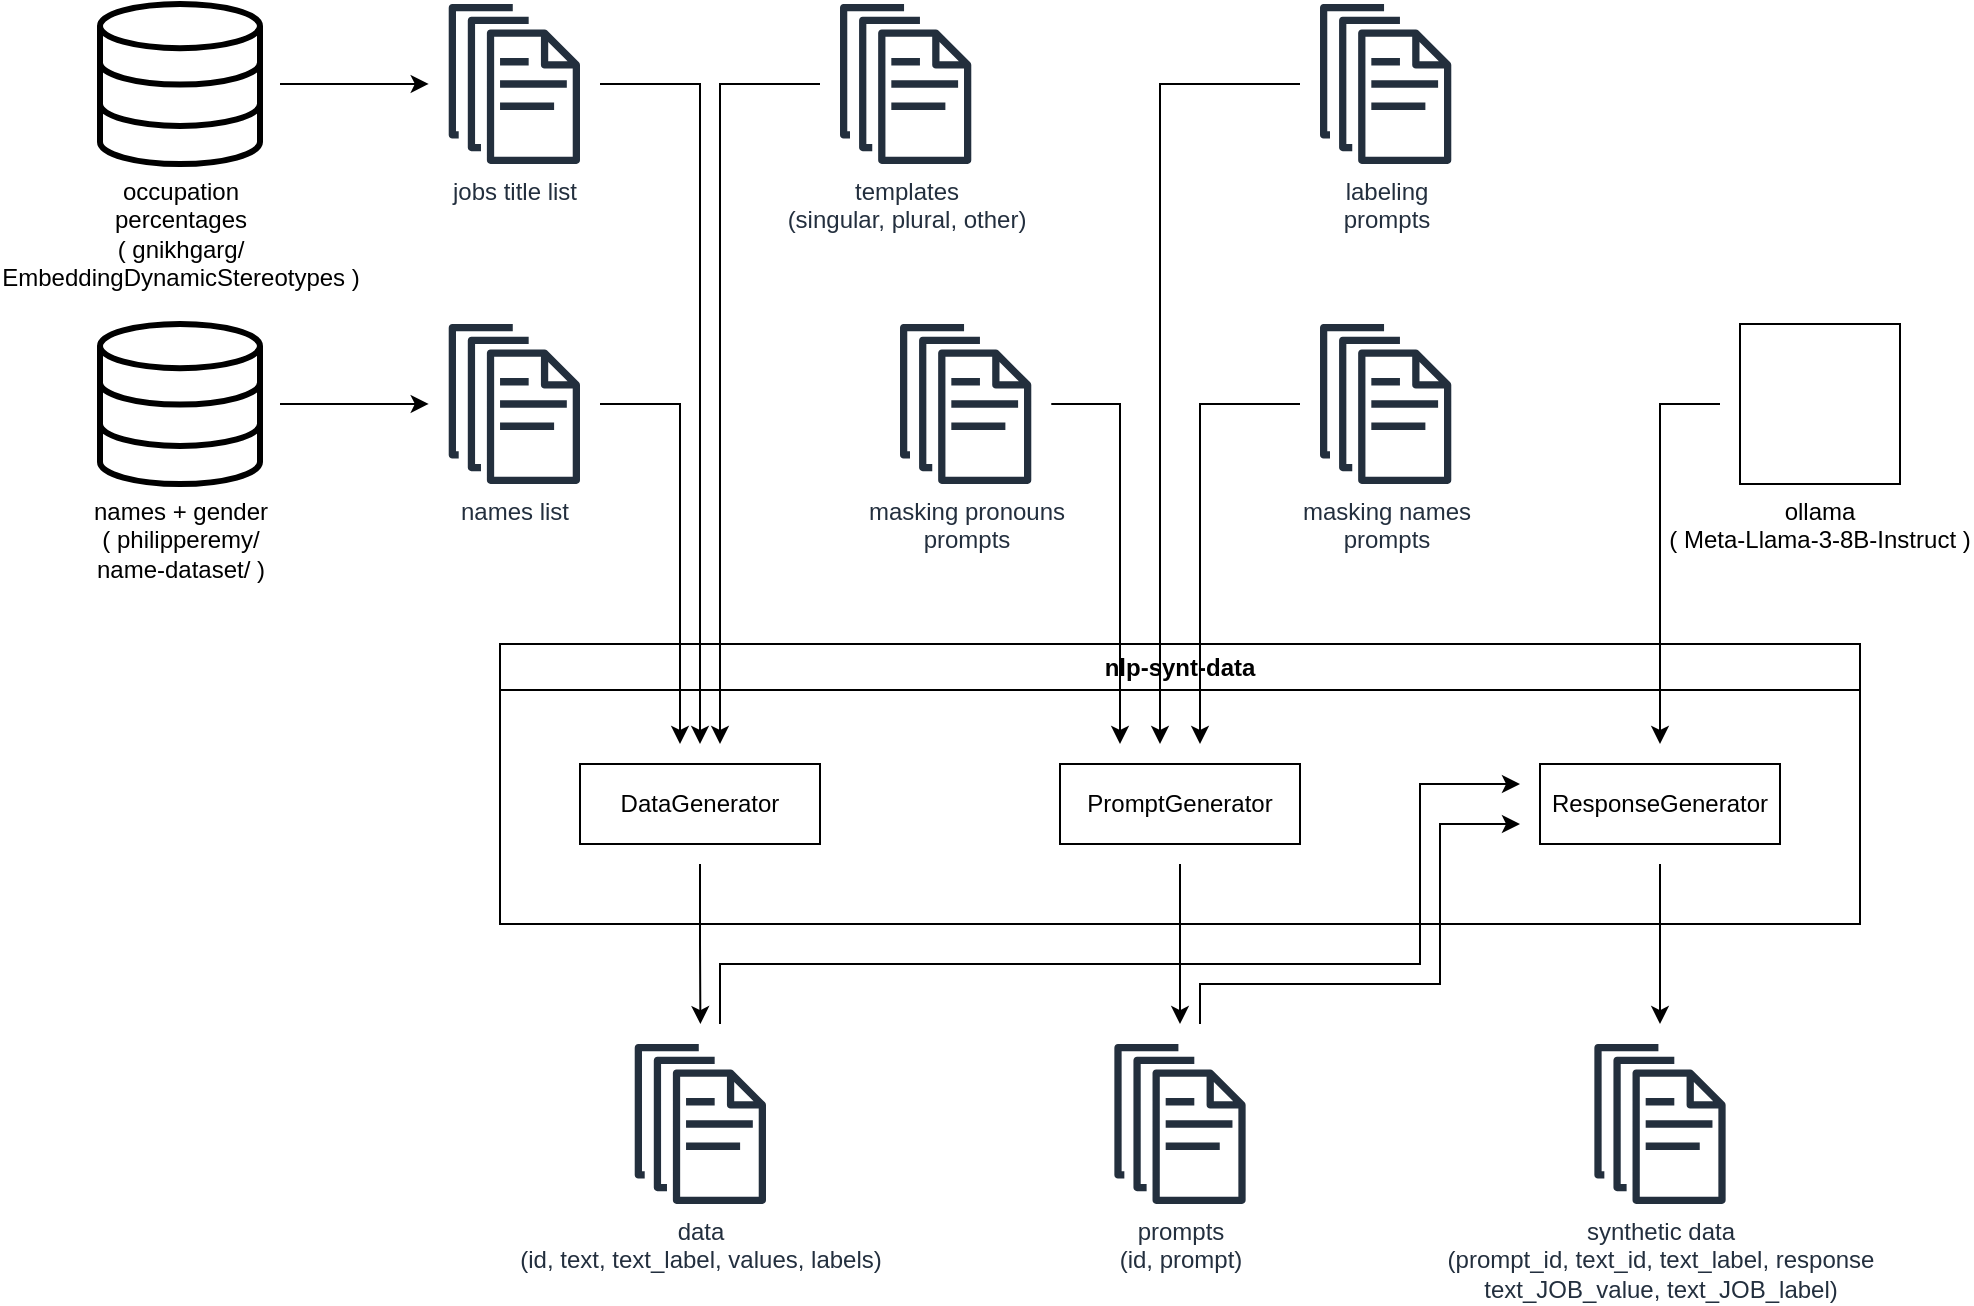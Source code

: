 <mxfile version="24.6.4" type="device">
  <diagram name="Page-1" id="2yqgxbc6gVK3pqLz52BR">
    <mxGraphModel dx="839" dy="1727" grid="1" gridSize="10" guides="1" tooltips="1" connect="1" arrows="1" fold="1" page="1" pageScale="1" pageWidth="850" pageHeight="1100" math="0" shadow="0">
      <root>
        <mxCell id="0" />
        <mxCell id="1" parent="0" />
        <mxCell id="GmpUbys83AmOZ4eWvx4F-1" value="nlp-synt-data" style="swimlane;whiteSpace=wrap;html=1;" parent="1" vertex="1">
          <mxGeometry x="280" y="80" width="680" height="140" as="geometry" />
        </mxCell>
        <mxCell id="GmpUbys83AmOZ4eWvx4F-2" value="DataGenerator" style="rounded=0;whiteSpace=wrap;html=1;" parent="GmpUbys83AmOZ4eWvx4F-1" vertex="1">
          <mxGeometry x="40" y="60" width="120" height="40" as="geometry" />
        </mxCell>
        <mxCell id="GmpUbys83AmOZ4eWvx4F-3" value="PromptGenerator" style="rounded=0;whiteSpace=wrap;html=1;" parent="GmpUbys83AmOZ4eWvx4F-1" vertex="1">
          <mxGeometry x="280" y="60" width="120" height="40" as="geometry" />
        </mxCell>
        <mxCell id="GmpUbys83AmOZ4eWvx4F-28" style="edgeStyle=orthogonalEdgeStyle;rounded=0;orthogonalLoop=1;jettySize=auto;html=1;targetPerimeterSpacing=10;sourcePerimeterSpacing=10;" parent="1" source="GmpUbys83AmOZ4eWvx4F-5" target="GmpUbys83AmOZ4eWvx4F-4" edge="1">
          <mxGeometry relative="1" as="geometry">
            <Array as="points">
              <mxPoint x="860" y="-40" />
            </Array>
          </mxGeometry>
        </mxCell>
        <mxCell id="GmpUbys83AmOZ4eWvx4F-5" value="ollama&#xa;( Meta-Llama-3-8B-Instruct )" style="shape=image;verticalLabelPosition=bottom;labelBackgroundColor=default;verticalAlign=top;aspect=fixed;imageAspect=0;image=https://djeqr6to3dedg.cloudfront.net/repo-logos/ollama/ollama/live/logo-1701412810306.png;imageBorder=default;" parent="1" vertex="1">
          <mxGeometry x="900" y="-80" width="80" height="80" as="geometry" />
        </mxCell>
        <mxCell id="GmpUbys83AmOZ4eWvx4F-21" style="edgeStyle=orthogonalEdgeStyle;rounded=0;orthogonalLoop=1;jettySize=auto;html=1;targetPerimeterSpacing=10;sourcePerimeterSpacing=10;" parent="1" source="GmpUbys83AmOZ4eWvx4F-6" target="GmpUbys83AmOZ4eWvx4F-2" edge="1">
          <mxGeometry relative="1" as="geometry">
            <Array as="points">
              <mxPoint x="370" y="-40" />
            </Array>
          </mxGeometry>
        </mxCell>
        <mxCell id="GmpUbys83AmOZ4eWvx4F-6" value="names list" style="sketch=0;outlineConnect=0;fontColor=#232F3E;gradientColor=none;fillColor=#232F3D;strokeColor=none;dashed=0;verticalLabelPosition=bottom;verticalAlign=top;align=center;html=1;fontSize=12;fontStyle=0;aspect=fixed;pointerEvents=1;shape=mxgraph.aws4.documents;" parent="1" vertex="1">
          <mxGeometry x="254.36" y="-80" width="65.64" height="80" as="geometry" />
        </mxCell>
        <mxCell id="GmpUbys83AmOZ4eWvx4F-23" style="edgeStyle=orthogonalEdgeStyle;rounded=0;orthogonalLoop=1;jettySize=auto;html=1;targetPerimeterSpacing=10;sourcePerimeterSpacing=10;" parent="1" source="GmpUbys83AmOZ4eWvx4F-11" target="GmpUbys83AmOZ4eWvx4F-3" edge="1">
          <mxGeometry relative="1" as="geometry">
            <Array as="points">
              <mxPoint x="610" y="-200" />
            </Array>
          </mxGeometry>
        </mxCell>
        <mxCell id="GmpUbys83AmOZ4eWvx4F-11" value="labeling&lt;div&gt;prompts&lt;/div&gt;" style="sketch=0;outlineConnect=0;fontColor=#232F3E;gradientColor=none;fillColor=#232F3D;strokeColor=none;dashed=0;verticalLabelPosition=bottom;verticalAlign=top;align=center;html=1;fontSize=12;fontStyle=0;aspect=fixed;pointerEvents=1;shape=mxgraph.aws4.documents;" parent="1" vertex="1">
          <mxGeometry x="690" y="-240" width="65.64" height="80" as="geometry" />
        </mxCell>
        <mxCell id="GmpUbys83AmOZ4eWvx4F-24" style="edgeStyle=orthogonalEdgeStyle;rounded=0;orthogonalLoop=1;jettySize=auto;html=1;targetPerimeterSpacing=10;sourcePerimeterSpacing=10;" parent="1" source="GmpUbys83AmOZ4eWvx4F-12" target="GmpUbys83AmOZ4eWvx4F-3" edge="1">
          <mxGeometry relative="1" as="geometry">
            <Array as="points">
              <mxPoint x="630" y="-40" />
            </Array>
          </mxGeometry>
        </mxCell>
        <mxCell id="GmpUbys83AmOZ4eWvx4F-12" value="masking names&lt;div&gt;prompts&lt;/div&gt;" style="sketch=0;outlineConnect=0;fontColor=#232F3E;gradientColor=none;fillColor=#232F3D;strokeColor=none;dashed=0;verticalLabelPosition=bottom;verticalAlign=top;align=center;html=1;fontSize=12;fontStyle=0;aspect=fixed;pointerEvents=1;shape=mxgraph.aws4.documents;" parent="1" vertex="1">
          <mxGeometry x="690" y="-80" width="65.64" height="80" as="geometry" />
        </mxCell>
        <mxCell id="_Fv5bVjIL-jdYzHqbs4J-1" style="edgeStyle=orthogonalEdgeStyle;rounded=0;orthogonalLoop=1;jettySize=auto;html=1;targetPerimeterSpacing=10;sourcePerimeterSpacing=10;" parent="1" source="GmpUbys83AmOZ4eWvx4F-15" target="GmpUbys83AmOZ4eWvx4F-6" edge="1">
          <mxGeometry relative="1" as="geometry" />
        </mxCell>
        <mxCell id="GmpUbys83AmOZ4eWvx4F-15" value="names + gender&lt;br&gt;&lt;div&gt;( philipperemy/&lt;/div&gt;&lt;div&gt;name-dataset/ )&lt;/div&gt;" style="html=1;verticalLabelPosition=bottom;align=center;labelBackgroundColor=#ffffff;verticalAlign=top;strokeWidth=3;strokeColor=#000000;shadow=0;dashed=0;shape=mxgraph.ios7.icons.data;" parent="1" vertex="1">
          <mxGeometry x="80" y="-80" width="80" height="80" as="geometry" />
        </mxCell>
        <mxCell id="GmpUbys83AmOZ4eWvx4F-30" style="edgeStyle=orthogonalEdgeStyle;rounded=0;orthogonalLoop=1;jettySize=auto;html=1;targetPerimeterSpacing=10;sourcePerimeterSpacing=10;jumpStyle=arc;" parent="1" source="GmpUbys83AmOZ4eWvx4F-17" target="GmpUbys83AmOZ4eWvx4F-4" edge="1">
          <mxGeometry relative="1" as="geometry">
            <Array as="points">
              <mxPoint x="390" y="240" />
              <mxPoint x="740" y="240" />
              <mxPoint x="740" y="150" />
            </Array>
          </mxGeometry>
        </mxCell>
        <mxCell id="GmpUbys83AmOZ4eWvx4F-17" value="data&lt;div&gt;(id, text, text_label, values, labels)&lt;/div&gt;" style="sketch=0;outlineConnect=0;fontColor=#232F3E;gradientColor=none;fillColor=#232F3D;strokeColor=none;dashed=0;verticalLabelPosition=bottom;verticalAlign=top;align=center;html=1;fontSize=12;fontStyle=0;aspect=fixed;pointerEvents=1;shape=mxgraph.aws4.documents;" parent="1" vertex="1">
          <mxGeometry x="347.36" y="280" width="65.64" height="80" as="geometry" />
        </mxCell>
        <mxCell id="GmpUbys83AmOZ4eWvx4F-31" style="edgeStyle=orthogonalEdgeStyle;rounded=0;orthogonalLoop=1;jettySize=auto;html=1;targetPerimeterSpacing=10;sourcePerimeterSpacing=10;" parent="1" source="GmpUbys83AmOZ4eWvx4F-18" target="GmpUbys83AmOZ4eWvx4F-4" edge="1">
          <mxGeometry relative="1" as="geometry">
            <Array as="points">
              <mxPoint x="630" y="250" />
              <mxPoint x="750" y="250" />
              <mxPoint x="750" y="170" />
            </Array>
          </mxGeometry>
        </mxCell>
        <mxCell id="GmpUbys83AmOZ4eWvx4F-18" value="prompts&lt;div&gt;(id, prompt)&lt;/div&gt;" style="sketch=0;outlineConnect=0;fontColor=#232F3E;gradientColor=none;fillColor=#232F3D;strokeColor=none;dashed=0;verticalLabelPosition=bottom;verticalAlign=top;align=center;html=1;fontSize=12;fontStyle=0;aspect=fixed;pointerEvents=1;shape=mxgraph.aws4.documents;" parent="1" vertex="1">
          <mxGeometry x="587.18" y="280" width="65.64" height="80" as="geometry" />
        </mxCell>
        <mxCell id="GmpUbys83AmOZ4eWvx4F-19" value="synthetic data&lt;div&gt;(prompt_id, text_id, text_label, response&lt;/div&gt;&lt;div&gt;text_JOB_value, text_JOB_label)&lt;/div&gt;" style="outlineConnect=0;fontColor=#232F3E;gradientColor=none;fillColor=#232F3D;strokeColor=none;dashed=0;verticalLabelPosition=bottom;verticalAlign=top;align=center;html=1;fontSize=12;fontStyle=0;aspect=fixed;pointerEvents=1;shape=mxgraph.aws4.documents;" parent="1" vertex="1">
          <mxGeometry x="827.18" y="280" width="65.64" height="80" as="geometry" />
        </mxCell>
        <mxCell id="GmpUbys83AmOZ4eWvx4F-29" style="edgeStyle=orthogonalEdgeStyle;rounded=0;orthogonalLoop=1;jettySize=auto;html=1;targetPerimeterSpacing=10;sourcePerimeterSpacing=10;" parent="1" source="GmpUbys83AmOZ4eWvx4F-4" target="GmpUbys83AmOZ4eWvx4F-19" edge="1">
          <mxGeometry relative="1" as="geometry" />
        </mxCell>
        <mxCell id="GmpUbys83AmOZ4eWvx4F-4" value="ResponseGenerator" style="rounded=0;whiteSpace=wrap;html=1;" parent="1" vertex="1">
          <mxGeometry x="800" y="140" width="120" height="40" as="geometry" />
        </mxCell>
        <mxCell id="GmpUbys83AmOZ4eWvx4F-26" style="edgeStyle=orthogonalEdgeStyle;rounded=0;orthogonalLoop=1;jettySize=auto;html=1;targetPerimeterSpacing=10;sourcePerimeterSpacing=10;" parent="1" source="GmpUbys83AmOZ4eWvx4F-2" target="GmpUbys83AmOZ4eWvx4F-17" edge="1">
          <mxGeometry relative="1" as="geometry" />
        </mxCell>
        <mxCell id="GmpUbys83AmOZ4eWvx4F-27" style="edgeStyle=orthogonalEdgeStyle;rounded=0;orthogonalLoop=1;jettySize=auto;html=1;targetPerimeterSpacing=10;sourcePerimeterSpacing=10;" parent="1" source="GmpUbys83AmOZ4eWvx4F-3" target="GmpUbys83AmOZ4eWvx4F-18" edge="1">
          <mxGeometry relative="1" as="geometry" />
        </mxCell>
        <mxCell id="bj3Mbrnhmenjm86IkSio-4" style="edgeStyle=orthogonalEdgeStyle;rounded=0;orthogonalLoop=1;jettySize=auto;html=1;targetPerimeterSpacing=10;sourcePerimeterSpacing=10;" edge="1" parent="1" source="bj3Mbrnhmenjm86IkSio-1" target="GmpUbys83AmOZ4eWvx4F-2">
          <mxGeometry relative="1" as="geometry">
            <Array as="points">
              <mxPoint x="380" y="-200" />
            </Array>
          </mxGeometry>
        </mxCell>
        <mxCell id="bj3Mbrnhmenjm86IkSio-1" value="jobs title list" style="sketch=0;outlineConnect=0;fontColor=#232F3E;gradientColor=none;fillColor=#232F3D;strokeColor=none;dashed=0;verticalLabelPosition=bottom;verticalAlign=top;align=center;html=1;fontSize=12;fontStyle=0;aspect=fixed;pointerEvents=1;shape=mxgraph.aws4.documents;" vertex="1" parent="1">
          <mxGeometry x="254.36" y="-240" width="65.64" height="80" as="geometry" />
        </mxCell>
        <mxCell id="bj3Mbrnhmenjm86IkSio-2" style="edgeStyle=orthogonalEdgeStyle;rounded=0;orthogonalLoop=1;jettySize=auto;html=1;targetPerimeterSpacing=10;sourcePerimeterSpacing=10;" edge="1" parent="1" source="bj3Mbrnhmenjm86IkSio-3" target="bj3Mbrnhmenjm86IkSio-1">
          <mxGeometry relative="1" as="geometry" />
        </mxCell>
        <mxCell id="bj3Mbrnhmenjm86IkSio-3" value="occupation&lt;div&gt;percentages&lt;/div&gt;&lt;div&gt;( gnikhgarg/&lt;/div&gt;&lt;div&gt;EmbeddingDynamicStereotypes )&lt;/div&gt;" style="html=1;verticalLabelPosition=bottom;align=center;labelBackgroundColor=#ffffff;verticalAlign=top;strokeWidth=3;strokeColor=#000000;shadow=0;dashed=0;shape=mxgraph.ios7.icons.data;" vertex="1" parent="1">
          <mxGeometry x="80" y="-240" width="80" height="80" as="geometry" />
        </mxCell>
        <mxCell id="bj3Mbrnhmenjm86IkSio-6" style="edgeStyle=orthogonalEdgeStyle;rounded=0;orthogonalLoop=1;jettySize=auto;html=1;targetPerimeterSpacing=10;sourcePerimeterSpacing=10;" edge="1" parent="1" source="bj3Mbrnhmenjm86IkSio-5" target="GmpUbys83AmOZ4eWvx4F-2">
          <mxGeometry relative="1" as="geometry">
            <Array as="points">
              <mxPoint x="390" y="-200" />
            </Array>
          </mxGeometry>
        </mxCell>
        <mxCell id="bj3Mbrnhmenjm86IkSio-5" value="templates&lt;div&gt;(singular, plural, other)&lt;/div&gt;" style="sketch=0;outlineConnect=0;fontColor=#232F3E;gradientColor=none;fillColor=#232F3D;strokeColor=none;dashed=0;verticalLabelPosition=bottom;verticalAlign=top;align=center;html=1;fontSize=12;fontStyle=0;aspect=fixed;pointerEvents=1;shape=mxgraph.aws4.documents;" vertex="1" parent="1">
          <mxGeometry x="450" y="-240" width="65.64" height="80" as="geometry" />
        </mxCell>
        <mxCell id="bj3Mbrnhmenjm86IkSio-8" style="edgeStyle=orthogonalEdgeStyle;rounded=0;orthogonalLoop=1;jettySize=auto;html=1;targetPerimeterSpacing=10;sourcePerimeterSpacing=10;" edge="1" parent="1" source="bj3Mbrnhmenjm86IkSio-7" target="GmpUbys83AmOZ4eWvx4F-3">
          <mxGeometry relative="1" as="geometry">
            <Array as="points">
              <mxPoint x="590" y="-40" />
            </Array>
          </mxGeometry>
        </mxCell>
        <mxCell id="bj3Mbrnhmenjm86IkSio-7" value="masking pronouns&lt;div&gt;prompts&lt;/div&gt;" style="sketch=0;outlineConnect=0;fontColor=#232F3E;gradientColor=none;fillColor=#232F3D;strokeColor=none;dashed=0;verticalLabelPosition=bottom;verticalAlign=top;align=center;html=1;fontSize=12;fontStyle=0;aspect=fixed;pointerEvents=1;shape=mxgraph.aws4.documents;" vertex="1" parent="1">
          <mxGeometry x="480" y="-80" width="65.64" height="80" as="geometry" />
        </mxCell>
      </root>
    </mxGraphModel>
  </diagram>
</mxfile>
